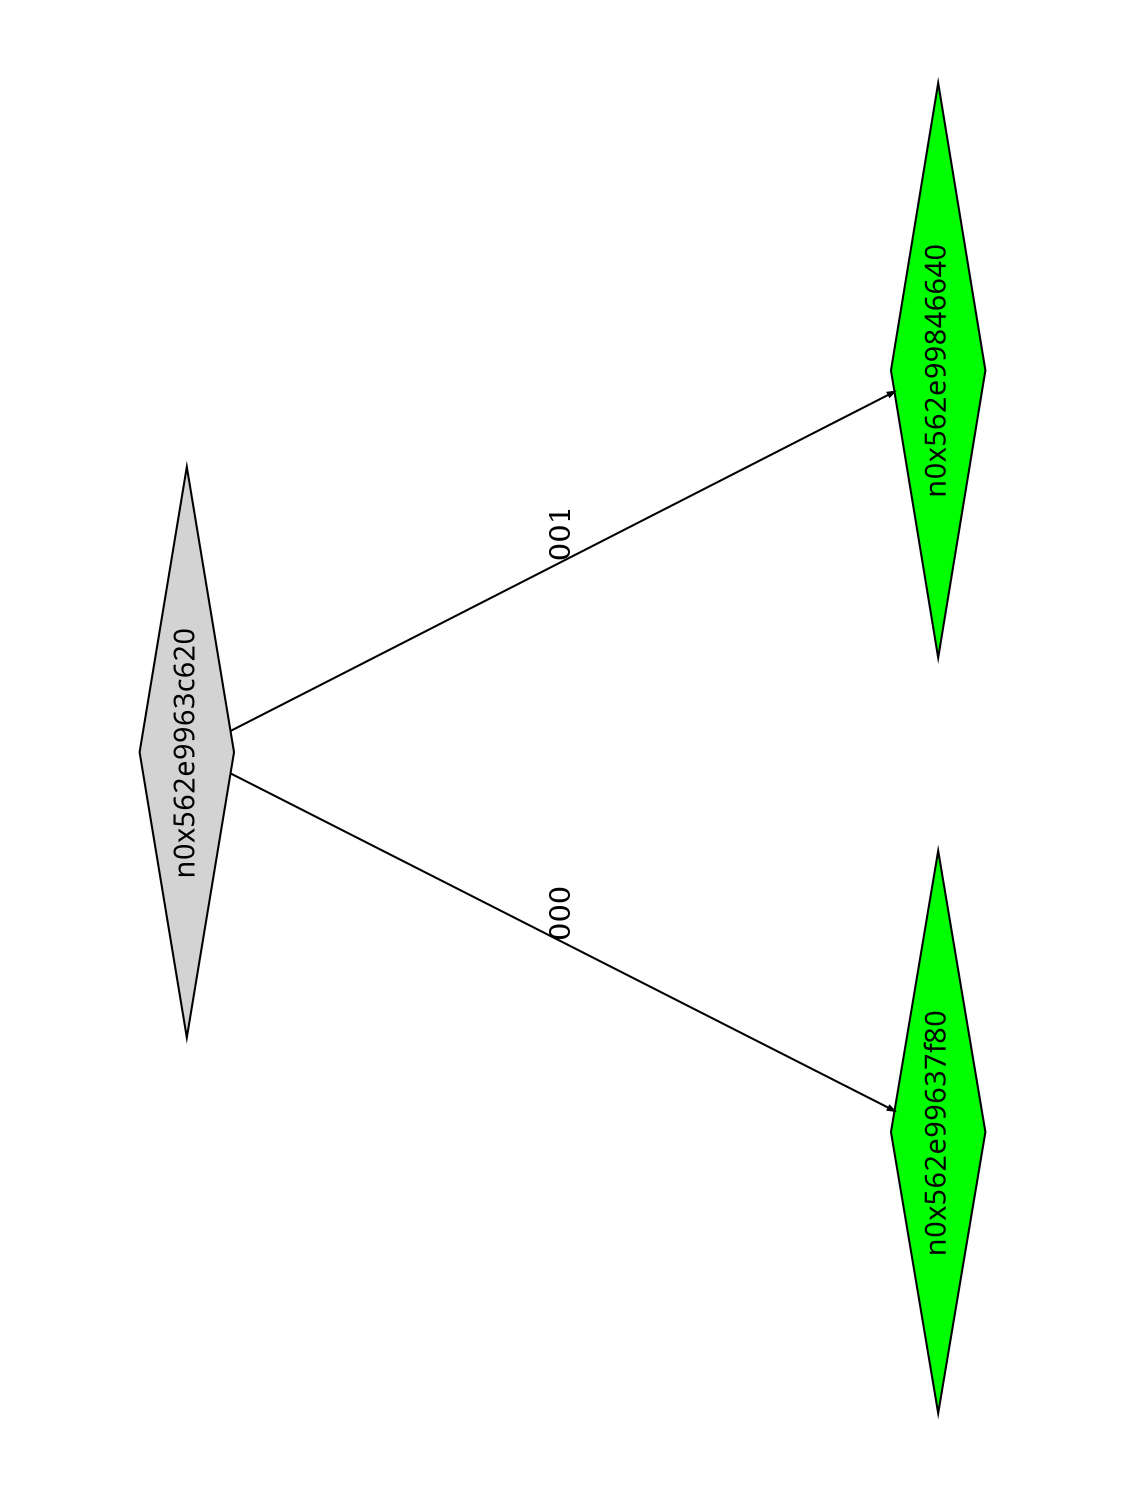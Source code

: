 digraph G {
	size="10,7.5";
	ratio=fill;
	rotate=90;
	center = "true";
	node [style="filled",width=.1,height=.1,fontname="Terminus"]
	edge [arrowsize=.3]
	n0x562e9963c620 [shape=diamond];
	n0x562e9963c620 -> n0x562e99637f80 [label=000];
	n0x562e9963c620 -> n0x562e99846640 [label=001];
	n0x562e99846640 [shape=diamond,fillcolor=green];
	n0x562e99637f80 [shape=diamond,fillcolor=green];
}
